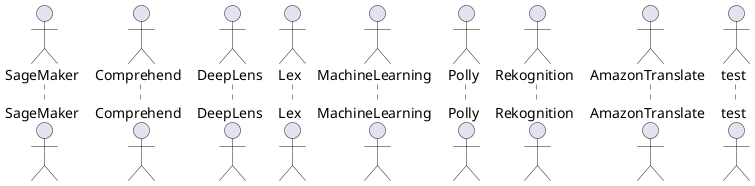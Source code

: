 @startuml

actor SageMaker
/'ニューラルネットワークを使ったディープラーニングを簡単に使える'/
actor Comprehend
/'センチメント分析を行う。
あなたの製品について、ユーザーがpositive/negative な事を言ってるかがわかる
'/
actor DeepLens
/'AI 埋め込み物理 web カメラ
何をみているかを認識する
AWS バックエンドと連携してはいない。
例）近づいてる人間が、あなたの知っている人間かどうか。
ドアを開けるべきかどうか'/
actor Lex
/'アレクサ を使って、顧客と交信
AI 機能で顧客とチャット'/
actor MachineLearning
/'SageMaker とは違う。あっちのが賢い。
AWS クラウドにデータセットをアップして、
分析する。で、何かしらの結果を予測する。
商品のレコメンドとか。
'/
actor Polly
/'テキストを音声に変換。アクセントも指定可能'/
actor Rekognition
/'画像や動画に移っているものを検知する。'/
actor AmazonTranslate
/''/
actor test
/''/
actor test
/''/
actor test
/''/
actor test
/''/
@enduml
